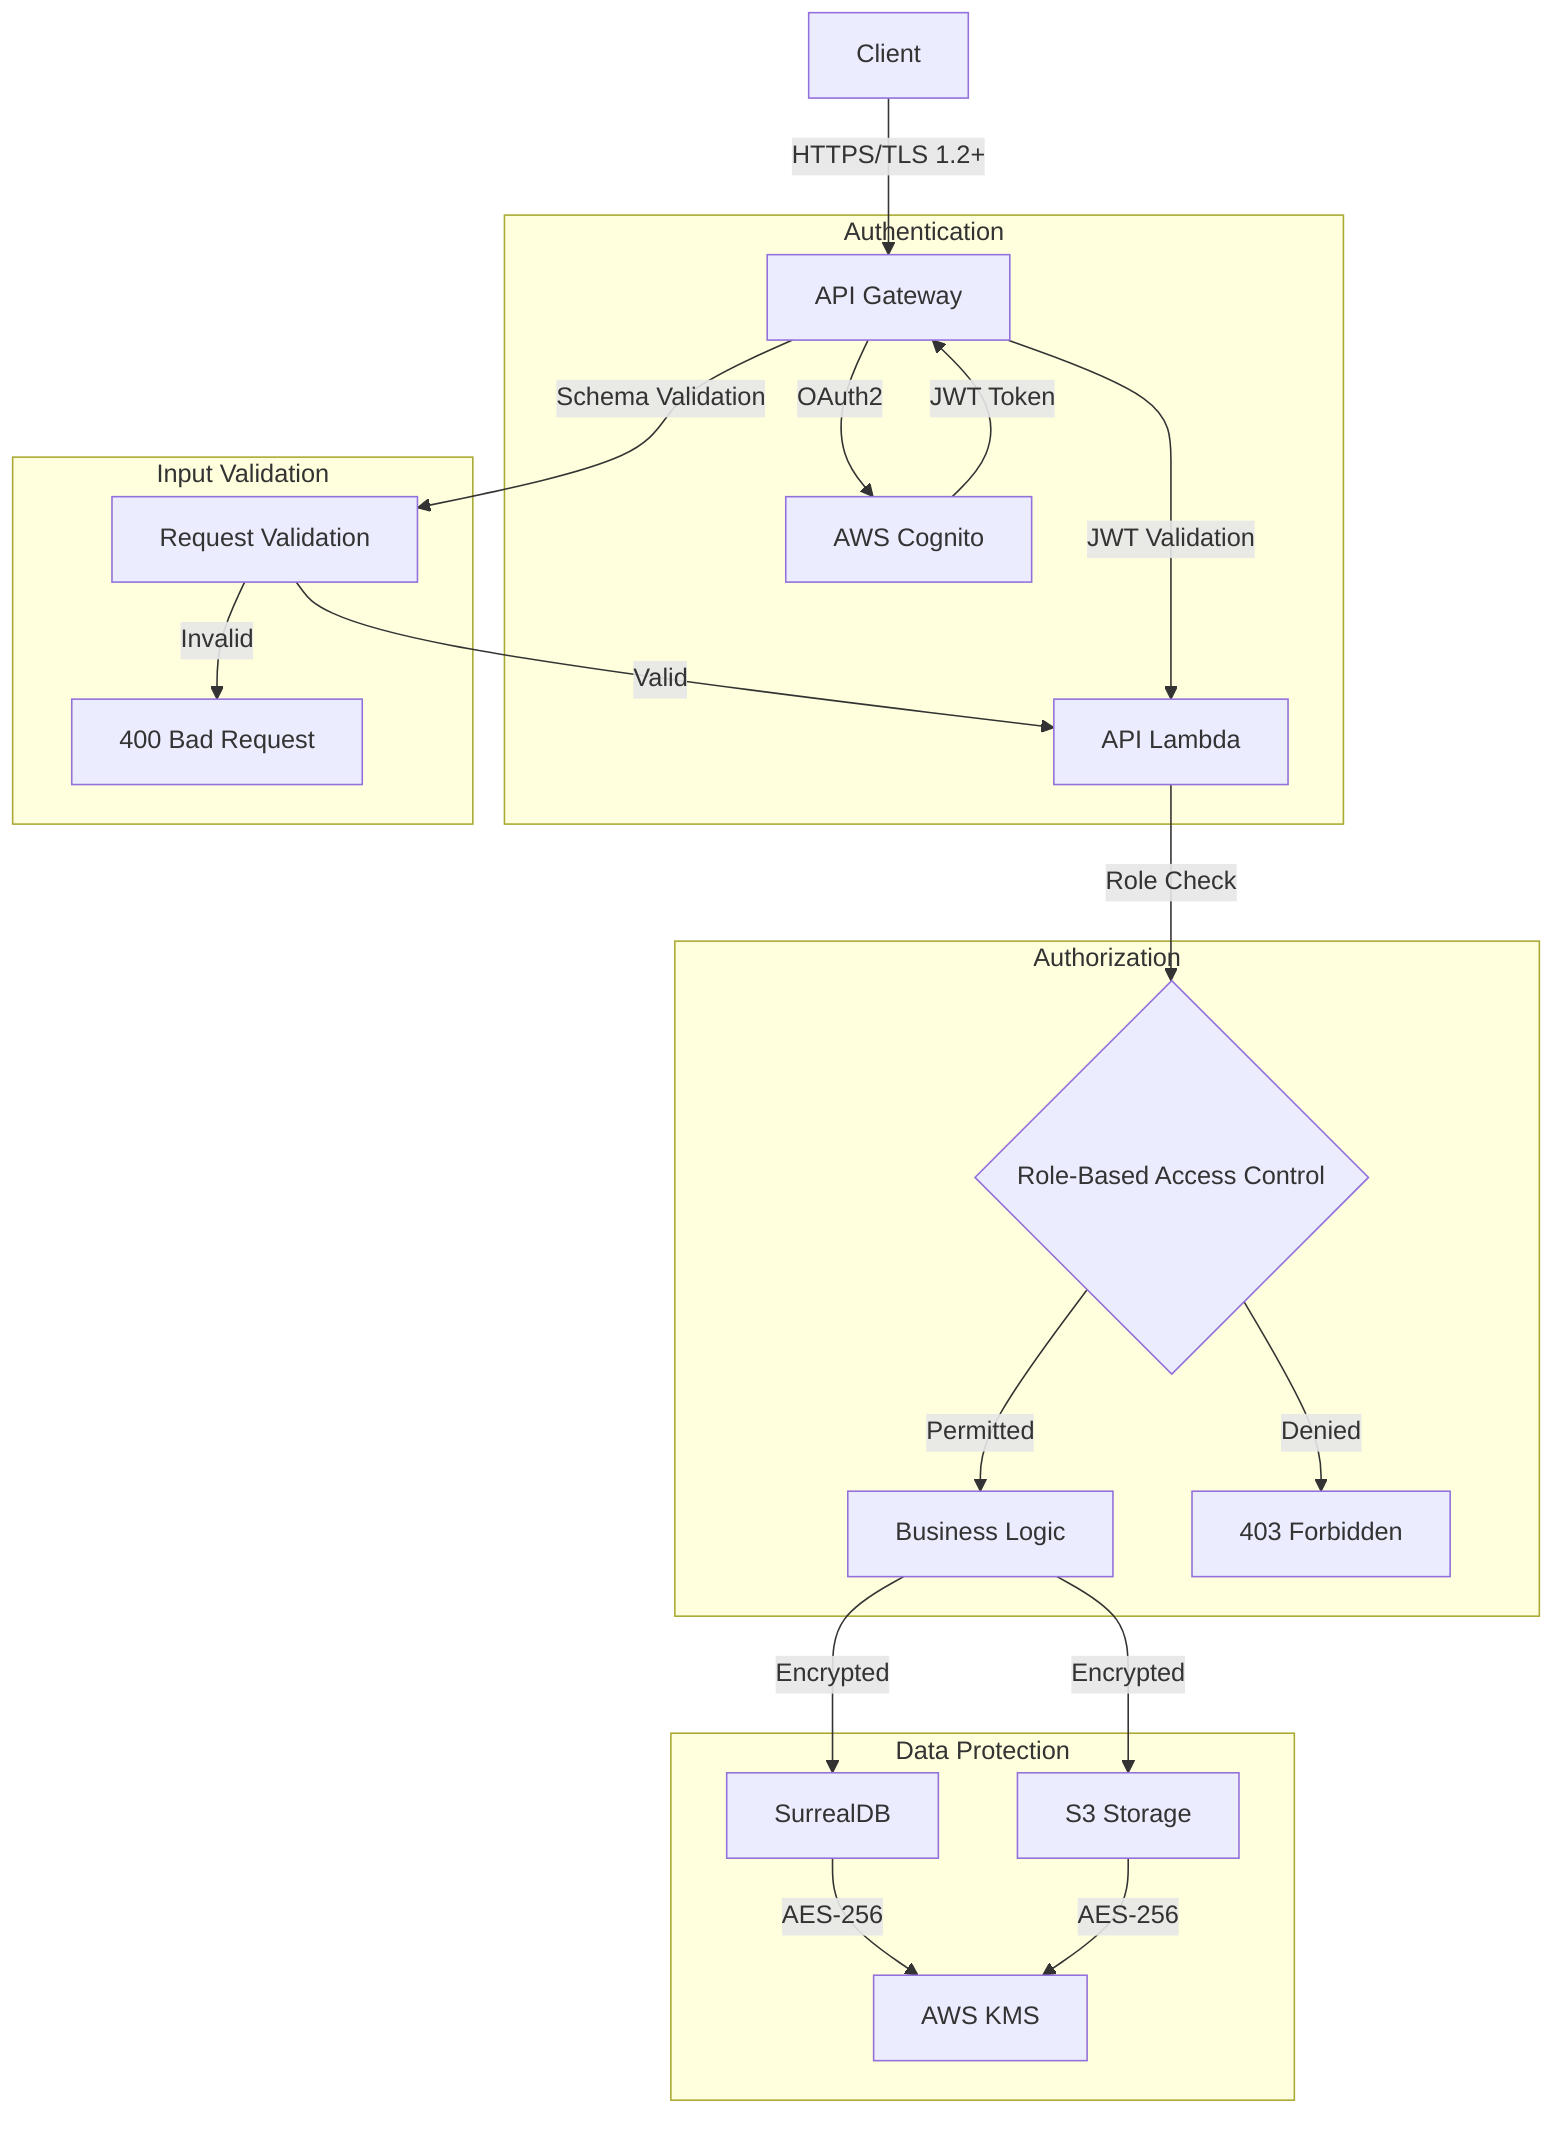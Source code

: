 flowchart TD
    Client[Client] --> |HTTPS/TLS 1.2+| APIGateway[API Gateway]
    
    subgraph Authentication
        APIGateway --> |JWT Validation| APILambda[API Lambda]
        APIGateway --> |OAuth2| Cognito[AWS Cognito]
        Cognito --> |JWT Token| APIGateway
    end
    
    subgraph Authorization
        APILambda --> |Role Check| RoleCheck{Role-Based Access Control}
        RoleCheck --> |Permitted| BusinessLogic[Business Logic]
        RoleCheck --> |Denied| ForbiddenResponse[403 Forbidden]
    end
    
    subgraph "Data Protection"
        BusinessLogic --> |Encrypted| SurrealDB[SurrealDB]
        BusinessLogic --> |Encrypted| S3[S3 Storage]
        SurrealDB --> |AES-256| KMS[AWS KMS]
        S3 --> |AES-256| KMS
    end
    
    subgraph "Input Validation"
        APIGateway --> |Schema Validation| RequestValidation[Request Validation]
        RequestValidation --> |Valid| APILambda
        RequestValidation --> |Invalid| BadRequestResponse[400 Bad Request]
    end